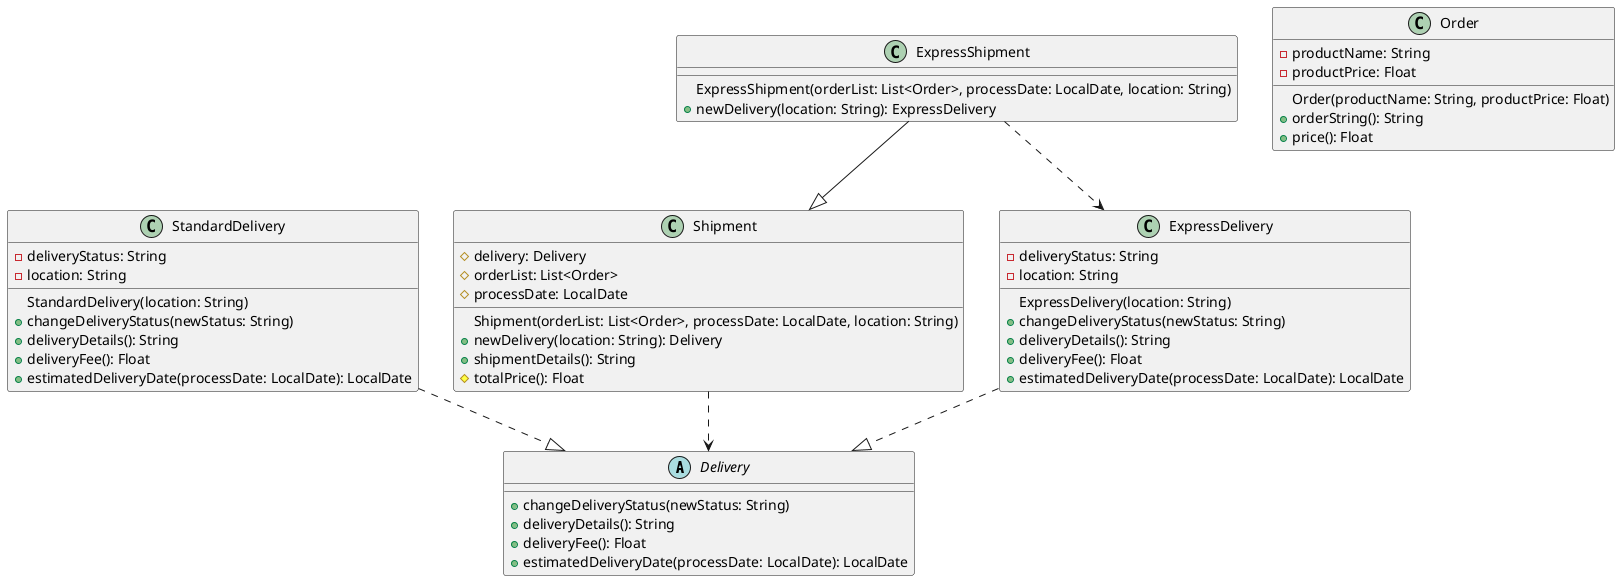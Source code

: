 @startuml
abstract class Delivery
{

    + changeDeliveryStatus(newStatus: String)
    + deliveryDetails(): String
    + deliveryFee(): Float
    + estimatedDeliveryDate(processDate: LocalDate): LocalDate
}


class Order
{

    Order(productName: String, productPrice: Float)
    - productName: String
    - productPrice: Float
    + orderString(): String
    + price(): Float
}


class StandardDelivery
{

    StandardDelivery(location: String)
    - deliveryStatus: String
    - location: String
    + changeDeliveryStatus(newStatus: String)
    + deliveryDetails(): String
    + deliveryFee(): Float
    + estimatedDeliveryDate(processDate: LocalDate): LocalDate
}
StandardDelivery ..|> Delivery

class Shipment
{

    Shipment(orderList: List<Order>, processDate: LocalDate, location: String)
    # delivery: Delivery
    # orderList: List<Order>
    # processDate: LocalDate
    + newDelivery(location: String): Delivery
    + shipmentDetails(): String
    # totalPrice(): Float
}


class ExpressDelivery
{

    ExpressDelivery(location: String)
    - deliveryStatus: String
    - location: String
    + changeDeliveryStatus(newStatus: String)
    + deliveryDetails(): String
    + deliveryFee(): Float
    + estimatedDeliveryDate(processDate: LocalDate): LocalDate
}
ExpressDelivery ..|> Delivery

class ExpressShipment
{

    ExpressShipment(orderList: List<Order>, processDate: LocalDate, location: String)
    + newDelivery(location: String): ExpressDelivery
}
ExpressShipment --|> Shipment





Shipment ..> Delivery


ExpressShipment ..> ExpressDelivery
@enduml